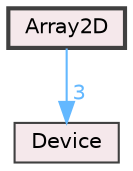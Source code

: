 digraph "Array2D"
{
 // INTERACTIVE_SVG=YES
 // LATEX_PDF_SIZE
  bgcolor="transparent";
  edge [fontname=Helvetica,fontsize=10,labelfontname=Helvetica,labelfontsize=10];
  node [fontname=Helvetica,fontsize=10,shape=box,height=0.2,width=0.4];
  compound=true
  dir_224ac7b824186f4773522b8bb0743517 [label="Array2D", fillcolor="#f5e8eb", color="grey25", style="filled,bold", URL="dir_224ac7b824186f4773522b8bb0743517.html",tooltip=""];
  dir_737e998198a830156af4433d00da986d [label="Device", fillcolor="#f5e8eb", color="grey25", style="filled", URL="dir_737e998198a830156af4433d00da986d.html",tooltip=""];
  dir_224ac7b824186f4773522b8bb0743517->dir_737e998198a830156af4433d00da986d [headlabel="3", labeldistance=1.5 headhref="dir_000000_000001.html" color="steelblue1" fontcolor="steelblue1"];
}
